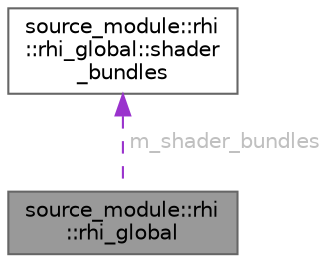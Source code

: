 digraph "source_module::rhi::rhi_global"
{
 // LATEX_PDF_SIZE
  bgcolor="transparent";
  edge [fontname=Helvetica,fontsize=10,labelfontname=Helvetica,labelfontsize=10];
  node [fontname=Helvetica,fontsize=10,shape=box,height=0.2,width=0.4];
  Node1 [id="Node000001",label="source_module::rhi\l::rhi_global",height=0.2,width=0.4,color="gray40", fillcolor="grey60", style="filled", fontcolor="black",tooltip=" "];
  Node2 -> Node1 [id="edge1_Node000001_Node000002",dir="back",color="darkorchid3",style="dashed",tooltip=" ",label=" m_shader_bundles",fontcolor="grey" ];
  Node2 [id="Node000002",label="source_module::rhi\l::rhi_global::shader\l_bundles",height=0.2,width=0.4,color="gray40", fillcolor="white", style="filled",URL="$structsource__module_1_1rhi_1_1rhi__global_1_1shader__bundles.html",tooltip=" "];
}
